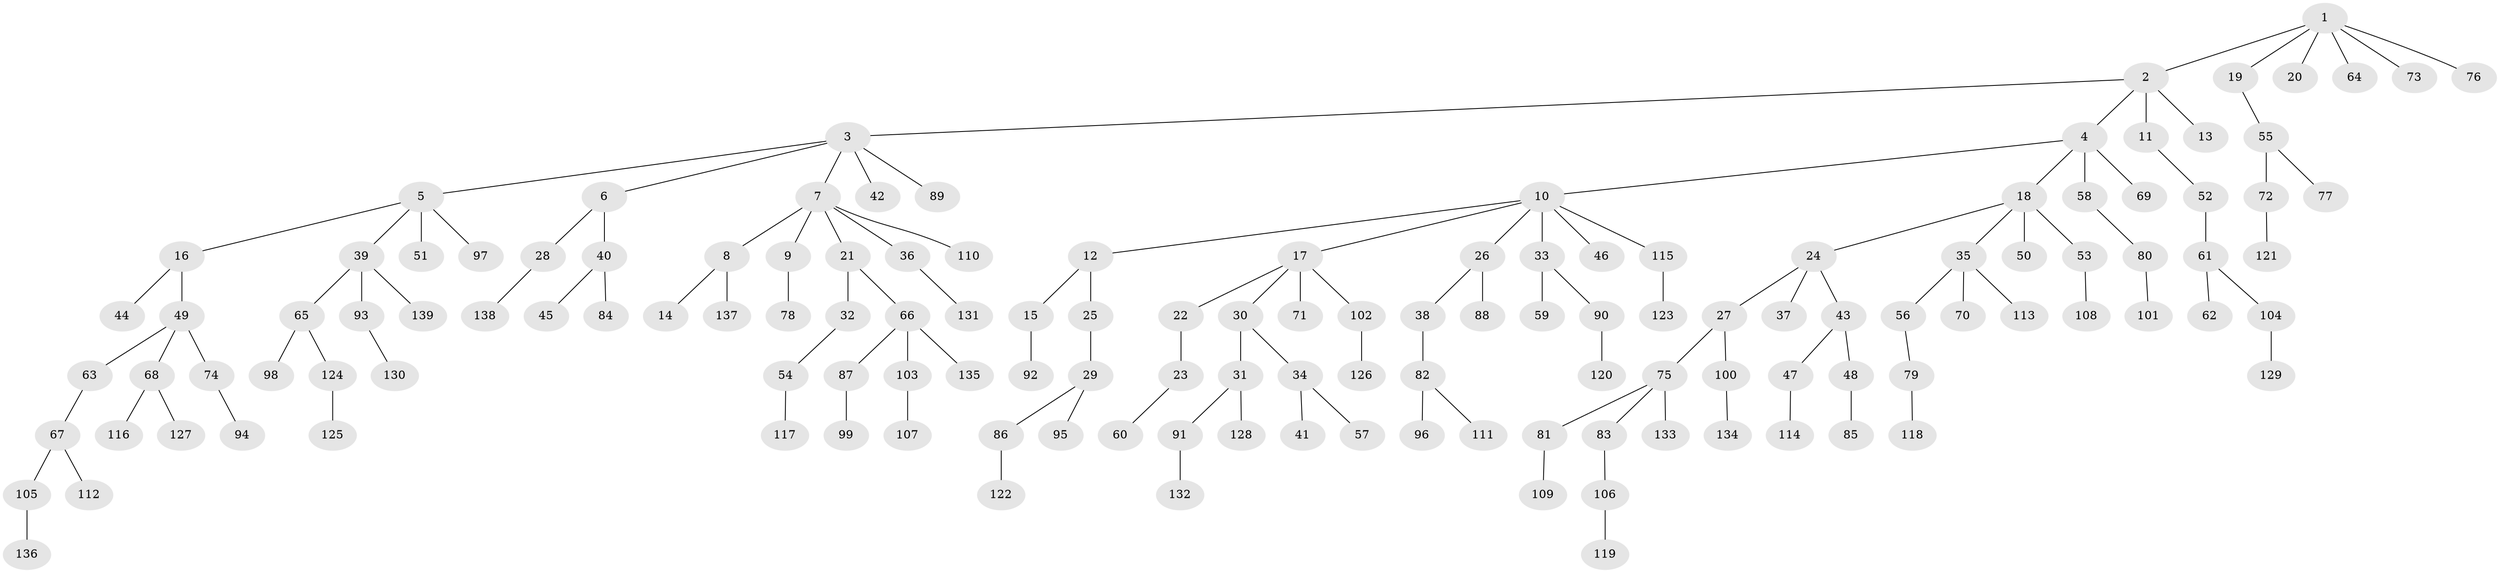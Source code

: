 // Generated by graph-tools (version 1.1) at 2025/02/03/09/25 03:02:26]
// undirected, 139 vertices, 138 edges
graph export_dot {
graph [start="1"]
  node [color=gray90,style=filled];
  1;
  2;
  3;
  4;
  5;
  6;
  7;
  8;
  9;
  10;
  11;
  12;
  13;
  14;
  15;
  16;
  17;
  18;
  19;
  20;
  21;
  22;
  23;
  24;
  25;
  26;
  27;
  28;
  29;
  30;
  31;
  32;
  33;
  34;
  35;
  36;
  37;
  38;
  39;
  40;
  41;
  42;
  43;
  44;
  45;
  46;
  47;
  48;
  49;
  50;
  51;
  52;
  53;
  54;
  55;
  56;
  57;
  58;
  59;
  60;
  61;
  62;
  63;
  64;
  65;
  66;
  67;
  68;
  69;
  70;
  71;
  72;
  73;
  74;
  75;
  76;
  77;
  78;
  79;
  80;
  81;
  82;
  83;
  84;
  85;
  86;
  87;
  88;
  89;
  90;
  91;
  92;
  93;
  94;
  95;
  96;
  97;
  98;
  99;
  100;
  101;
  102;
  103;
  104;
  105;
  106;
  107;
  108;
  109;
  110;
  111;
  112;
  113;
  114;
  115;
  116;
  117;
  118;
  119;
  120;
  121;
  122;
  123;
  124;
  125;
  126;
  127;
  128;
  129;
  130;
  131;
  132;
  133;
  134;
  135;
  136;
  137;
  138;
  139;
  1 -- 2;
  1 -- 19;
  1 -- 20;
  1 -- 64;
  1 -- 73;
  1 -- 76;
  2 -- 3;
  2 -- 4;
  2 -- 11;
  2 -- 13;
  3 -- 5;
  3 -- 6;
  3 -- 7;
  3 -- 42;
  3 -- 89;
  4 -- 10;
  4 -- 18;
  4 -- 58;
  4 -- 69;
  5 -- 16;
  5 -- 39;
  5 -- 51;
  5 -- 97;
  6 -- 28;
  6 -- 40;
  7 -- 8;
  7 -- 9;
  7 -- 21;
  7 -- 36;
  7 -- 110;
  8 -- 14;
  8 -- 137;
  9 -- 78;
  10 -- 12;
  10 -- 17;
  10 -- 26;
  10 -- 33;
  10 -- 46;
  10 -- 115;
  11 -- 52;
  12 -- 15;
  12 -- 25;
  15 -- 92;
  16 -- 44;
  16 -- 49;
  17 -- 22;
  17 -- 30;
  17 -- 71;
  17 -- 102;
  18 -- 24;
  18 -- 35;
  18 -- 50;
  18 -- 53;
  19 -- 55;
  21 -- 32;
  21 -- 66;
  22 -- 23;
  23 -- 60;
  24 -- 27;
  24 -- 37;
  24 -- 43;
  25 -- 29;
  26 -- 38;
  26 -- 88;
  27 -- 75;
  27 -- 100;
  28 -- 138;
  29 -- 86;
  29 -- 95;
  30 -- 31;
  30 -- 34;
  31 -- 91;
  31 -- 128;
  32 -- 54;
  33 -- 59;
  33 -- 90;
  34 -- 41;
  34 -- 57;
  35 -- 56;
  35 -- 70;
  35 -- 113;
  36 -- 131;
  38 -- 82;
  39 -- 65;
  39 -- 93;
  39 -- 139;
  40 -- 45;
  40 -- 84;
  43 -- 47;
  43 -- 48;
  47 -- 114;
  48 -- 85;
  49 -- 63;
  49 -- 68;
  49 -- 74;
  52 -- 61;
  53 -- 108;
  54 -- 117;
  55 -- 72;
  55 -- 77;
  56 -- 79;
  58 -- 80;
  61 -- 62;
  61 -- 104;
  63 -- 67;
  65 -- 98;
  65 -- 124;
  66 -- 87;
  66 -- 103;
  66 -- 135;
  67 -- 105;
  67 -- 112;
  68 -- 116;
  68 -- 127;
  72 -- 121;
  74 -- 94;
  75 -- 81;
  75 -- 83;
  75 -- 133;
  79 -- 118;
  80 -- 101;
  81 -- 109;
  82 -- 96;
  82 -- 111;
  83 -- 106;
  86 -- 122;
  87 -- 99;
  90 -- 120;
  91 -- 132;
  93 -- 130;
  100 -- 134;
  102 -- 126;
  103 -- 107;
  104 -- 129;
  105 -- 136;
  106 -- 119;
  115 -- 123;
  124 -- 125;
}
